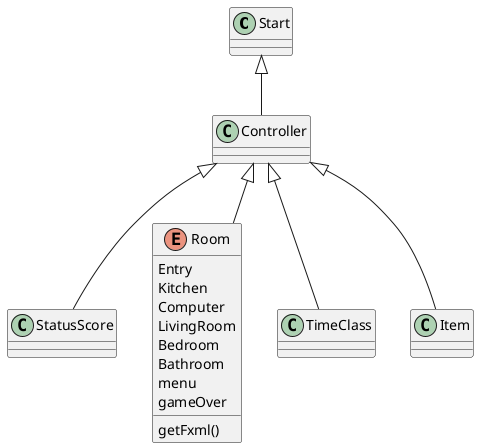 @startuml

class Start
class StatusScore
enum Room
class TimeClass
class Controller
class Item


Start <|-- Controller
Controller <|-- Room
Controller <|-- TimeClass
Controller <|-- StatusScore
Controller <|-- Item




enum Room {
Entry
Kitchen
Computer
LivingRoom
Bedroom
Bathroom
menu
gameOver
getFxml()
}

@enduml